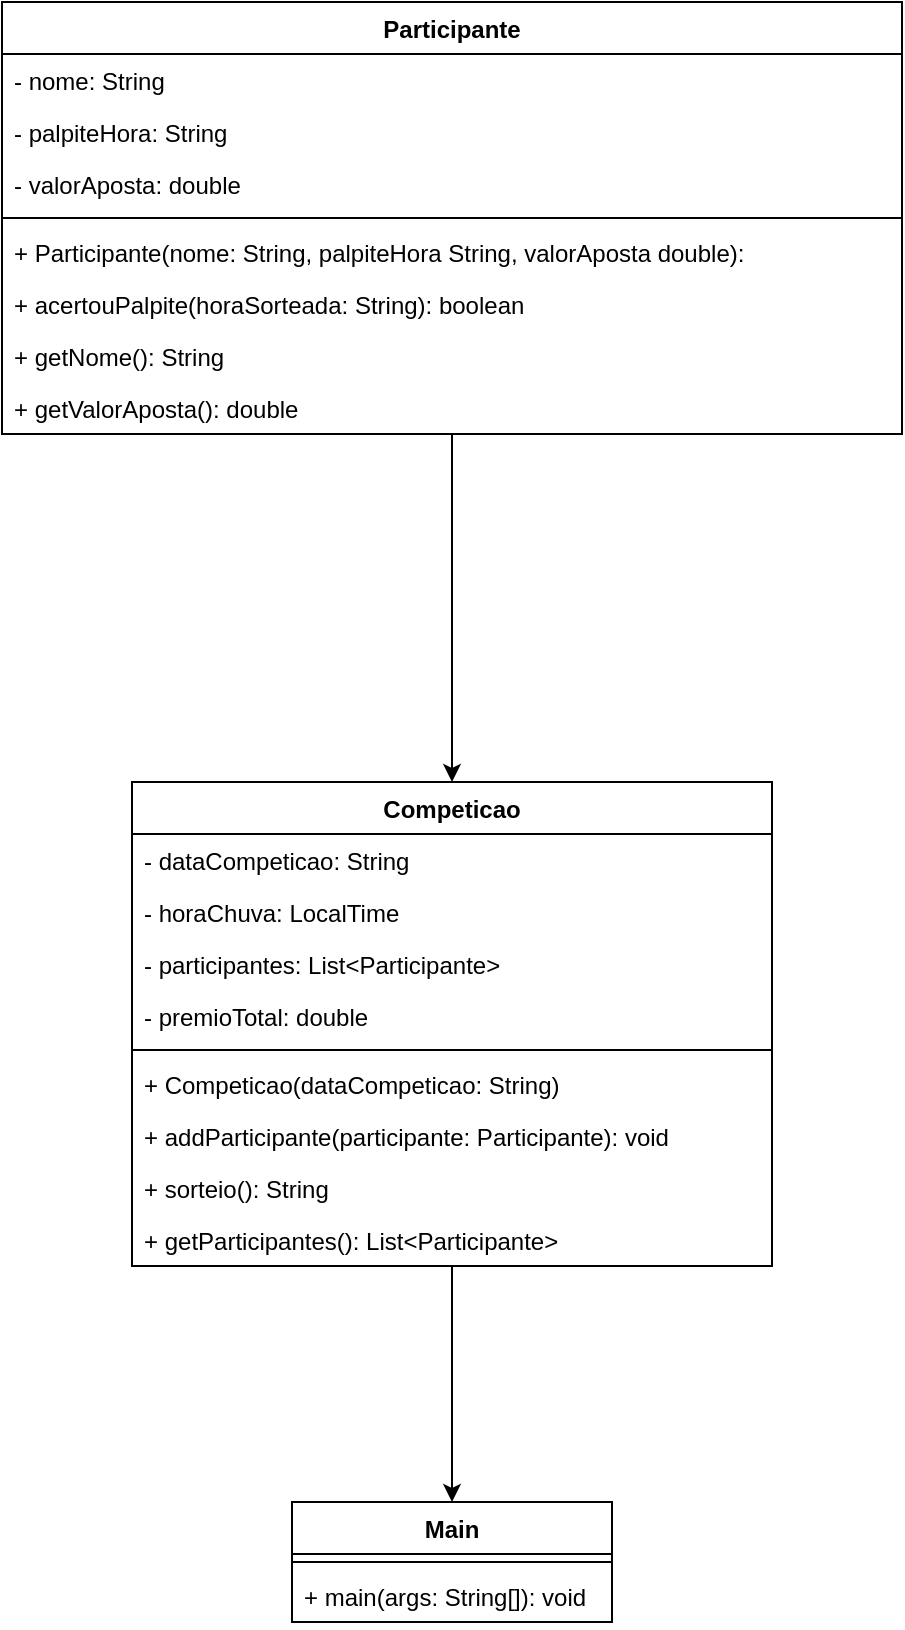 <mxfile version="24.0.2" type="device">
  <diagram id="C5RBs43oDa-KdzZeNtuy" name="Page-1">
    <mxGraphModel dx="2927" dy="1130" grid="1" gridSize="10" guides="1" tooltips="1" connect="1" arrows="1" fold="1" page="1" pageScale="1" pageWidth="827" pageHeight="1169" math="0" shadow="0">
      <root>
        <mxCell id="WIyWlLk6GJQsqaUBKTNV-0" />
        <mxCell id="WIyWlLk6GJQsqaUBKTNV-1" parent="WIyWlLk6GJQsqaUBKTNV-0" />
        <mxCell id="goRsoVgNSEl_q4523Bqy-20" style="edgeStyle=orthogonalEdgeStyle;rounded=0;orthogonalLoop=1;jettySize=auto;html=1;entryX=0.5;entryY=0;entryDx=0;entryDy=0;" edge="1" parent="WIyWlLk6GJQsqaUBKTNV-1" source="goRsoVgNSEl_q4523Bqy-0" target="goRsoVgNSEl_q4523Bqy-9">
          <mxGeometry relative="1" as="geometry" />
        </mxCell>
        <mxCell id="goRsoVgNSEl_q4523Bqy-0" value="Participante" style="swimlane;fontStyle=1;align=center;verticalAlign=top;childLayout=stackLayout;horizontal=1;startSize=26;horizontalStack=0;resizeParent=1;resizeParentMax=0;resizeLast=0;collapsible=1;marginBottom=0;whiteSpace=wrap;html=1;" vertex="1" parent="WIyWlLk6GJQsqaUBKTNV-1">
          <mxGeometry x="-660" y="50" width="450" height="216" as="geometry" />
        </mxCell>
        <mxCell id="goRsoVgNSEl_q4523Bqy-1" value="- nome: String" style="text;strokeColor=none;fillColor=none;align=left;verticalAlign=top;spacingLeft=4;spacingRight=4;overflow=hidden;rotatable=0;points=[[0,0.5],[1,0.5]];portConstraint=eastwest;whiteSpace=wrap;html=1;" vertex="1" parent="goRsoVgNSEl_q4523Bqy-0">
          <mxGeometry y="26" width="450" height="26" as="geometry" />
        </mxCell>
        <mxCell id="goRsoVgNSEl_q4523Bqy-4" value="- palpiteHora: String" style="text;strokeColor=none;fillColor=none;align=left;verticalAlign=top;spacingLeft=4;spacingRight=4;overflow=hidden;rotatable=0;points=[[0,0.5],[1,0.5]];portConstraint=eastwest;whiteSpace=wrap;html=1;" vertex="1" parent="goRsoVgNSEl_q4523Bqy-0">
          <mxGeometry y="52" width="450" height="26" as="geometry" />
        </mxCell>
        <mxCell id="goRsoVgNSEl_q4523Bqy-5" value="- valorAposta: double" style="text;strokeColor=none;fillColor=none;align=left;verticalAlign=top;spacingLeft=4;spacingRight=4;overflow=hidden;rotatable=0;points=[[0,0.5],[1,0.5]];portConstraint=eastwest;whiteSpace=wrap;html=1;" vertex="1" parent="goRsoVgNSEl_q4523Bqy-0">
          <mxGeometry y="78" width="450" height="26" as="geometry" />
        </mxCell>
        <mxCell id="goRsoVgNSEl_q4523Bqy-2" value="" style="line;strokeWidth=1;fillColor=none;align=left;verticalAlign=middle;spacingTop=-1;spacingLeft=3;spacingRight=3;rotatable=0;labelPosition=right;points=[];portConstraint=eastwest;strokeColor=inherit;" vertex="1" parent="goRsoVgNSEl_q4523Bqy-0">
          <mxGeometry y="104" width="450" height="8" as="geometry" />
        </mxCell>
        <mxCell id="goRsoVgNSEl_q4523Bqy-3" value="+ Participante(nome: String, palpiteHora String, valorAposta double):&lt;div&gt;&lt;br&gt;&lt;/div&gt;" style="text;strokeColor=none;fillColor=none;align=left;verticalAlign=top;spacingLeft=4;spacingRight=4;overflow=hidden;rotatable=0;points=[[0,0.5],[1,0.5]];portConstraint=eastwest;whiteSpace=wrap;html=1;" vertex="1" parent="goRsoVgNSEl_q4523Bqy-0">
          <mxGeometry y="112" width="450" height="26" as="geometry" />
        </mxCell>
        <mxCell id="goRsoVgNSEl_q4523Bqy-6" value="+ acertouPalpite(horaSorteada: String): boolean&lt;div&gt;&lt;br&gt;&lt;/div&gt;" style="text;strokeColor=none;fillColor=none;align=left;verticalAlign=top;spacingLeft=4;spacingRight=4;overflow=hidden;rotatable=0;points=[[0,0.5],[1,0.5]];portConstraint=eastwest;whiteSpace=wrap;html=1;" vertex="1" parent="goRsoVgNSEl_q4523Bqy-0">
          <mxGeometry y="138" width="450" height="26" as="geometry" />
        </mxCell>
        <mxCell id="goRsoVgNSEl_q4523Bqy-7" value="+ getNome(): String&lt;div&gt;&lt;br&gt;&lt;/div&gt;" style="text;strokeColor=none;fillColor=none;align=left;verticalAlign=top;spacingLeft=4;spacingRight=4;overflow=hidden;rotatable=0;points=[[0,0.5],[1,0.5]];portConstraint=eastwest;whiteSpace=wrap;html=1;" vertex="1" parent="goRsoVgNSEl_q4523Bqy-0">
          <mxGeometry y="164" width="450" height="26" as="geometry" />
        </mxCell>
        <mxCell id="goRsoVgNSEl_q4523Bqy-8" value="+ getValorAposta(): double&lt;div&gt;&lt;br&gt;&lt;div&gt;&lt;br&gt;&lt;/div&gt;&lt;/div&gt;" style="text;strokeColor=none;fillColor=none;align=left;verticalAlign=top;spacingLeft=4;spacingRight=4;overflow=hidden;rotatable=0;points=[[0,0.5],[1,0.5]];portConstraint=eastwest;whiteSpace=wrap;html=1;" vertex="1" parent="goRsoVgNSEl_q4523Bqy-0">
          <mxGeometry y="190" width="450" height="26" as="geometry" />
        </mxCell>
        <mxCell id="goRsoVgNSEl_q4523Bqy-25" style="edgeStyle=orthogonalEdgeStyle;rounded=0;orthogonalLoop=1;jettySize=auto;html=1;entryX=0.5;entryY=0;entryDx=0;entryDy=0;" edge="1" parent="WIyWlLk6GJQsqaUBKTNV-1" source="goRsoVgNSEl_q4523Bqy-9" target="goRsoVgNSEl_q4523Bqy-21">
          <mxGeometry relative="1" as="geometry" />
        </mxCell>
        <mxCell id="goRsoVgNSEl_q4523Bqy-9" value="Competicao" style="swimlane;fontStyle=1;align=center;verticalAlign=top;childLayout=stackLayout;horizontal=1;startSize=26;horizontalStack=0;resizeParent=1;resizeParentMax=0;resizeLast=0;collapsible=1;marginBottom=0;whiteSpace=wrap;html=1;" vertex="1" parent="WIyWlLk6GJQsqaUBKTNV-1">
          <mxGeometry x="-595" y="440" width="320" height="242" as="geometry" />
        </mxCell>
        <mxCell id="goRsoVgNSEl_q4523Bqy-10" value="- dataCompeticao: String" style="text;strokeColor=none;fillColor=none;align=left;verticalAlign=top;spacingLeft=4;spacingRight=4;overflow=hidden;rotatable=0;points=[[0,0.5],[1,0.5]];portConstraint=eastwest;whiteSpace=wrap;html=1;" vertex="1" parent="goRsoVgNSEl_q4523Bqy-9">
          <mxGeometry y="26" width="320" height="26" as="geometry" />
        </mxCell>
        <mxCell id="goRsoVgNSEl_q4523Bqy-13" value="- horaChuva: LocalTime" style="text;strokeColor=none;fillColor=none;align=left;verticalAlign=top;spacingLeft=4;spacingRight=4;overflow=hidden;rotatable=0;points=[[0,0.5],[1,0.5]];portConstraint=eastwest;whiteSpace=wrap;html=1;" vertex="1" parent="goRsoVgNSEl_q4523Bqy-9">
          <mxGeometry y="52" width="320" height="26" as="geometry" />
        </mxCell>
        <mxCell id="goRsoVgNSEl_q4523Bqy-14" value="- participantes: List&amp;lt;Participante&amp;gt;" style="text;strokeColor=none;fillColor=none;align=left;verticalAlign=top;spacingLeft=4;spacingRight=4;overflow=hidden;rotatable=0;points=[[0,0.5],[1,0.5]];portConstraint=eastwest;whiteSpace=wrap;html=1;" vertex="1" parent="goRsoVgNSEl_q4523Bqy-9">
          <mxGeometry y="78" width="320" height="26" as="geometry" />
        </mxCell>
        <mxCell id="goRsoVgNSEl_q4523Bqy-15" value="- premioTotal: double" style="text;strokeColor=none;fillColor=none;align=left;verticalAlign=top;spacingLeft=4;spacingRight=4;overflow=hidden;rotatable=0;points=[[0,0.5],[1,0.5]];portConstraint=eastwest;whiteSpace=wrap;html=1;" vertex="1" parent="goRsoVgNSEl_q4523Bqy-9">
          <mxGeometry y="104" width="320" height="26" as="geometry" />
        </mxCell>
        <mxCell id="goRsoVgNSEl_q4523Bqy-11" value="" style="line;strokeWidth=1;fillColor=none;align=left;verticalAlign=middle;spacingTop=-1;spacingLeft=3;spacingRight=3;rotatable=0;labelPosition=right;points=[];portConstraint=eastwest;strokeColor=inherit;" vertex="1" parent="goRsoVgNSEl_q4523Bqy-9">
          <mxGeometry y="130" width="320" height="8" as="geometry" />
        </mxCell>
        <mxCell id="goRsoVgNSEl_q4523Bqy-12" value="+ Competicao(dataCompeticao: String)" style="text;strokeColor=none;fillColor=none;align=left;verticalAlign=top;spacingLeft=4;spacingRight=4;overflow=hidden;rotatable=0;points=[[0,0.5],[1,0.5]];portConstraint=eastwest;whiteSpace=wrap;html=1;" vertex="1" parent="goRsoVgNSEl_q4523Bqy-9">
          <mxGeometry y="138" width="320" height="26" as="geometry" />
        </mxCell>
        <mxCell id="goRsoVgNSEl_q4523Bqy-16" value="+ addParticipante(participante: Participante): void" style="text;strokeColor=none;fillColor=none;align=left;verticalAlign=top;spacingLeft=4;spacingRight=4;overflow=hidden;rotatable=0;points=[[0,0.5],[1,0.5]];portConstraint=eastwest;whiteSpace=wrap;html=1;" vertex="1" parent="goRsoVgNSEl_q4523Bqy-9">
          <mxGeometry y="164" width="320" height="26" as="geometry" />
        </mxCell>
        <mxCell id="goRsoVgNSEl_q4523Bqy-17" value="+ sorteio(): String" style="text;strokeColor=none;fillColor=none;align=left;verticalAlign=top;spacingLeft=4;spacingRight=4;overflow=hidden;rotatable=0;points=[[0,0.5],[1,0.5]];portConstraint=eastwest;whiteSpace=wrap;html=1;" vertex="1" parent="goRsoVgNSEl_q4523Bqy-9">
          <mxGeometry y="190" width="320" height="26" as="geometry" />
        </mxCell>
        <mxCell id="goRsoVgNSEl_q4523Bqy-18" value="+ getParticipantes(): List&amp;lt;Participante&amp;gt;" style="text;strokeColor=none;fillColor=none;align=left;verticalAlign=top;spacingLeft=4;spacingRight=4;overflow=hidden;rotatable=0;points=[[0,0.5],[1,0.5]];portConstraint=eastwest;whiteSpace=wrap;html=1;" vertex="1" parent="goRsoVgNSEl_q4523Bqy-9">
          <mxGeometry y="216" width="320" height="26" as="geometry" />
        </mxCell>
        <mxCell id="goRsoVgNSEl_q4523Bqy-21" value="Main" style="swimlane;fontStyle=1;align=center;verticalAlign=top;childLayout=stackLayout;horizontal=1;startSize=26;horizontalStack=0;resizeParent=1;resizeParentMax=0;resizeLast=0;collapsible=1;marginBottom=0;whiteSpace=wrap;html=1;" vertex="1" parent="WIyWlLk6GJQsqaUBKTNV-1">
          <mxGeometry x="-515" y="800" width="160" height="60" as="geometry" />
        </mxCell>
        <mxCell id="goRsoVgNSEl_q4523Bqy-23" value="" style="line;strokeWidth=1;fillColor=none;align=left;verticalAlign=middle;spacingTop=-1;spacingLeft=3;spacingRight=3;rotatable=0;labelPosition=right;points=[];portConstraint=eastwest;strokeColor=inherit;" vertex="1" parent="goRsoVgNSEl_q4523Bqy-21">
          <mxGeometry y="26" width="160" height="8" as="geometry" />
        </mxCell>
        <mxCell id="goRsoVgNSEl_q4523Bqy-24" value="+ main(args: String[]): void" style="text;strokeColor=none;fillColor=none;align=left;verticalAlign=top;spacingLeft=4;spacingRight=4;overflow=hidden;rotatable=0;points=[[0,0.5],[1,0.5]];portConstraint=eastwest;whiteSpace=wrap;html=1;" vertex="1" parent="goRsoVgNSEl_q4523Bqy-21">
          <mxGeometry y="34" width="160" height="26" as="geometry" />
        </mxCell>
      </root>
    </mxGraphModel>
  </diagram>
</mxfile>
